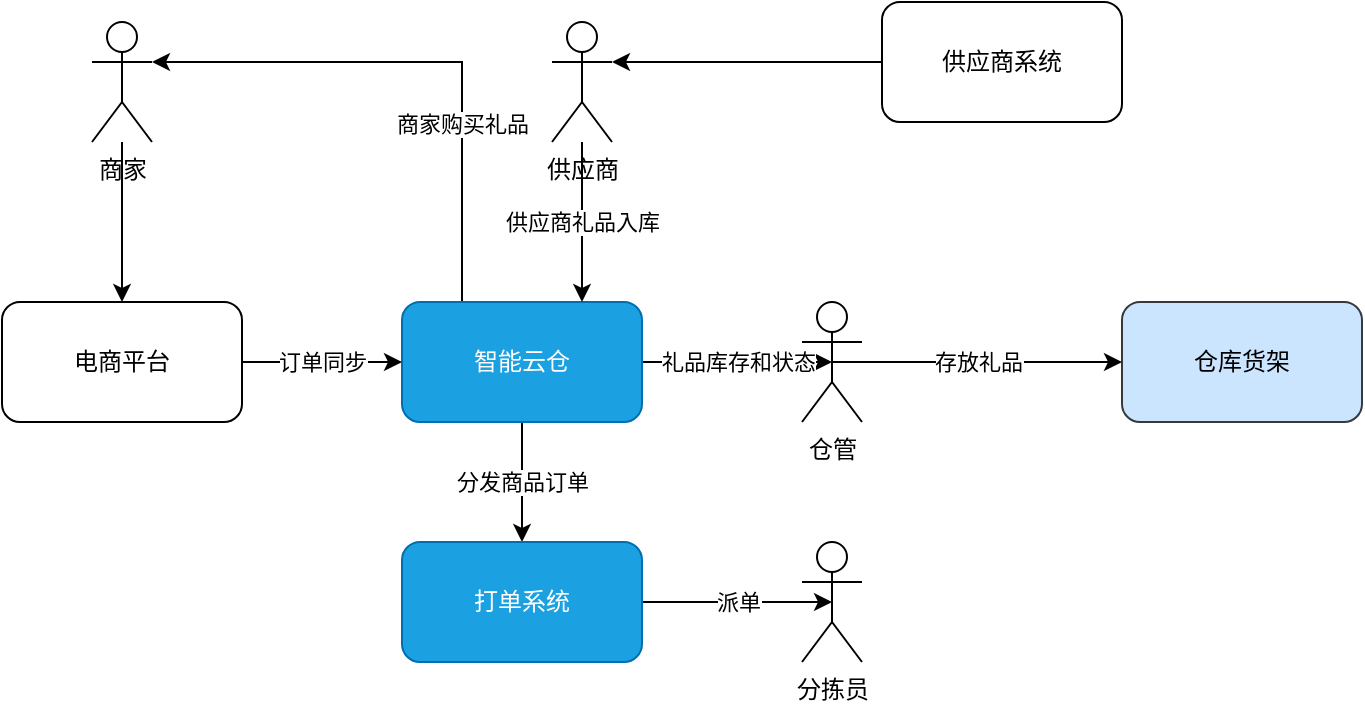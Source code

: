 <mxfile version="17.4.5" type="github" pages="2">
  <diagram id="nZ7NvAS3yY4Yi7hNIu3f" name="Page-1">
    <mxGraphModel dx="1422" dy="762" grid="1" gridSize="10" guides="1" tooltips="1" connect="1" arrows="1" fold="1" page="1" pageScale="1" pageWidth="827" pageHeight="1169" math="0" shadow="0">
      <root>
        <mxCell id="0" />
        <mxCell id="1" parent="0" />
        <mxCell id="OkGG_h0ycKeQ2ej5yEBU-7" style="edgeStyle=orthogonalEdgeStyle;rounded=0;orthogonalLoop=1;jettySize=auto;html=1;exitX=0.25;exitY=0;exitDx=0;exitDy=0;entryX=1;entryY=0.333;entryDx=0;entryDy=0;entryPerimeter=0;" edge="1" parent="1" source="OkGG_h0ycKeQ2ej5yEBU-2" target="OkGG_h0ycKeQ2ej5yEBU-5">
          <mxGeometry relative="1" as="geometry" />
        </mxCell>
        <mxCell id="OkGG_h0ycKeQ2ej5yEBU-13" value="商家购买礼品" style="edgeLabel;html=1;align=center;verticalAlign=middle;resizable=0;points=[];" vertex="1" connectable="0" parent="OkGG_h0ycKeQ2ej5yEBU-7">
          <mxGeometry x="-0.353" relative="1" as="geometry">
            <mxPoint as="offset" />
          </mxGeometry>
        </mxCell>
        <mxCell id="OkGG_h0ycKeQ2ej5yEBU-15" value="分发商品订单" style="edgeStyle=orthogonalEdgeStyle;rounded=0;orthogonalLoop=1;jettySize=auto;html=1;exitX=0.5;exitY=1;exitDx=0;exitDy=0;" edge="1" parent="1" source="OkGG_h0ycKeQ2ej5yEBU-2" target="OkGG_h0ycKeQ2ej5yEBU-14">
          <mxGeometry relative="1" as="geometry" />
        </mxCell>
        <mxCell id="OkGG_h0ycKeQ2ej5yEBU-20" value="礼品库存和状态" style="edgeStyle=orthogonalEdgeStyle;rounded=0;orthogonalLoop=1;jettySize=auto;html=1;exitX=1;exitY=0.5;exitDx=0;exitDy=0;entryX=0.5;entryY=0.5;entryDx=0;entryDy=0;entryPerimeter=0;" edge="1" parent="1" source="OkGG_h0ycKeQ2ej5yEBU-2" target="OkGG_h0ycKeQ2ej5yEBU-19">
          <mxGeometry relative="1" as="geometry" />
        </mxCell>
        <mxCell id="OkGG_h0ycKeQ2ej5yEBU-2" value="智能云仓" style="rounded=1;whiteSpace=wrap;html=1;fillColor=#1ba1e2;fontColor=#ffffff;strokeColor=#006EAF;" vertex="1" parent="1">
          <mxGeometry x="320" y="280" width="120" height="60" as="geometry" />
        </mxCell>
        <mxCell id="OkGG_h0ycKeQ2ej5yEBU-4" value="订单同步" style="edgeStyle=orthogonalEdgeStyle;rounded=0;orthogonalLoop=1;jettySize=auto;html=1;exitX=1;exitY=0.5;exitDx=0;exitDy=0;entryX=0;entryY=0.5;entryDx=0;entryDy=0;" edge="1" parent="1" source="OkGG_h0ycKeQ2ej5yEBU-3" target="OkGG_h0ycKeQ2ej5yEBU-2">
          <mxGeometry relative="1" as="geometry" />
        </mxCell>
        <mxCell id="OkGG_h0ycKeQ2ej5yEBU-3" value="电商平台" style="rounded=1;whiteSpace=wrap;html=1;" vertex="1" parent="1">
          <mxGeometry x="120" y="280" width="120" height="60" as="geometry" />
        </mxCell>
        <mxCell id="OkGG_h0ycKeQ2ej5yEBU-6" value="" style="edgeStyle=orthogonalEdgeStyle;rounded=0;orthogonalLoop=1;jettySize=auto;html=1;" edge="1" parent="1" source="OkGG_h0ycKeQ2ej5yEBU-5" target="OkGG_h0ycKeQ2ej5yEBU-3">
          <mxGeometry relative="1" as="geometry" />
        </mxCell>
        <mxCell id="OkGG_h0ycKeQ2ej5yEBU-5" value="商家" style="shape=umlActor;verticalLabelPosition=bottom;verticalAlign=top;html=1;outlineConnect=0;" vertex="1" parent="1">
          <mxGeometry x="165" y="140" width="30" height="60" as="geometry" />
        </mxCell>
        <mxCell id="OkGG_h0ycKeQ2ej5yEBU-10" style="edgeStyle=orthogonalEdgeStyle;rounded=0;orthogonalLoop=1;jettySize=auto;html=1;exitX=0;exitY=0.5;exitDx=0;exitDy=0;entryX=1;entryY=0.333;entryDx=0;entryDy=0;entryPerimeter=0;" edge="1" parent="1" source="OkGG_h0ycKeQ2ej5yEBU-8" target="OkGG_h0ycKeQ2ej5yEBU-9">
          <mxGeometry relative="1" as="geometry" />
        </mxCell>
        <mxCell id="OkGG_h0ycKeQ2ej5yEBU-8" value="供应商系统" style="rounded=1;whiteSpace=wrap;html=1;" vertex="1" parent="1">
          <mxGeometry x="560" y="130" width="120" height="60" as="geometry" />
        </mxCell>
        <mxCell id="OkGG_h0ycKeQ2ej5yEBU-11" value="供应商礼品入库" style="edgeStyle=orthogonalEdgeStyle;rounded=0;orthogonalLoop=1;jettySize=auto;html=1;entryX=0.75;entryY=0;entryDx=0;entryDy=0;" edge="1" parent="1" source="OkGG_h0ycKeQ2ej5yEBU-9" target="OkGG_h0ycKeQ2ej5yEBU-2">
          <mxGeometry relative="1" as="geometry">
            <Array as="points">
              <mxPoint x="410" y="240" />
              <mxPoint x="410" y="240" />
            </Array>
          </mxGeometry>
        </mxCell>
        <mxCell id="OkGG_h0ycKeQ2ej5yEBU-9" value="供应商" style="shape=umlActor;verticalLabelPosition=bottom;verticalAlign=top;html=1;outlineConnect=0;" vertex="1" parent="1">
          <mxGeometry x="395" y="140" width="30" height="60" as="geometry" />
        </mxCell>
        <mxCell id="OkGG_h0ycKeQ2ej5yEBU-17" value="派单" style="edgeStyle=orthogonalEdgeStyle;rounded=0;orthogonalLoop=1;jettySize=auto;html=1;exitX=1;exitY=0.5;exitDx=0;exitDy=0;entryX=0.5;entryY=0.5;entryDx=0;entryDy=0;entryPerimeter=0;" edge="1" parent="1" source="OkGG_h0ycKeQ2ej5yEBU-14" target="OkGG_h0ycKeQ2ej5yEBU-16">
          <mxGeometry relative="1" as="geometry" />
        </mxCell>
        <mxCell id="OkGG_h0ycKeQ2ej5yEBU-14" value="打单系统" style="rounded=1;whiteSpace=wrap;html=1;fillColor=#1ba1e2;fontColor=#ffffff;strokeColor=#006EAF;" vertex="1" parent="1">
          <mxGeometry x="320" y="400" width="120" height="60" as="geometry" />
        </mxCell>
        <mxCell id="OkGG_h0ycKeQ2ej5yEBU-16" value="分拣员" style="shape=umlActor;verticalLabelPosition=bottom;verticalAlign=top;html=1;outlineConnect=0;" vertex="1" parent="1">
          <mxGeometry x="520" y="400" width="30" height="60" as="geometry" />
        </mxCell>
        <mxCell id="OkGG_h0ycKeQ2ej5yEBU-18" value="仓库货架" style="rounded=1;whiteSpace=wrap;html=1;fillColor=#cce5ff;strokeColor=#36393d;" vertex="1" parent="1">
          <mxGeometry x="680" y="280" width="120" height="60" as="geometry" />
        </mxCell>
        <mxCell id="OkGG_h0ycKeQ2ej5yEBU-21" value="存放礼品" style="edgeStyle=orthogonalEdgeStyle;rounded=0;orthogonalLoop=1;jettySize=auto;html=1;exitX=0.5;exitY=0.5;exitDx=0;exitDy=0;exitPerimeter=0;" edge="1" parent="1" source="OkGG_h0ycKeQ2ej5yEBU-19" target="OkGG_h0ycKeQ2ej5yEBU-18">
          <mxGeometry relative="1" as="geometry" />
        </mxCell>
        <mxCell id="OkGG_h0ycKeQ2ej5yEBU-19" value="仓管" style="shape=umlActor;verticalLabelPosition=bottom;verticalAlign=top;html=1;outlineConnect=0;" vertex="1" parent="1">
          <mxGeometry x="520" y="280" width="30" height="60" as="geometry" />
        </mxCell>
      </root>
    </mxGraphModel>
  </diagram>
  <diagram id="eNS8EoFaluiwnUeZp0PB" name="Page-2">
    <mxGraphModel dx="1422" dy="762" grid="1" gridSize="10" guides="1" tooltips="1" connect="1" arrows="1" fold="1" page="1" pageScale="1" pageWidth="827" pageHeight="1169" math="0" shadow="0">
      <root>
        <mxCell id="0" />
        <mxCell id="1" parent="0" />
      </root>
    </mxGraphModel>
  </diagram>
</mxfile>

